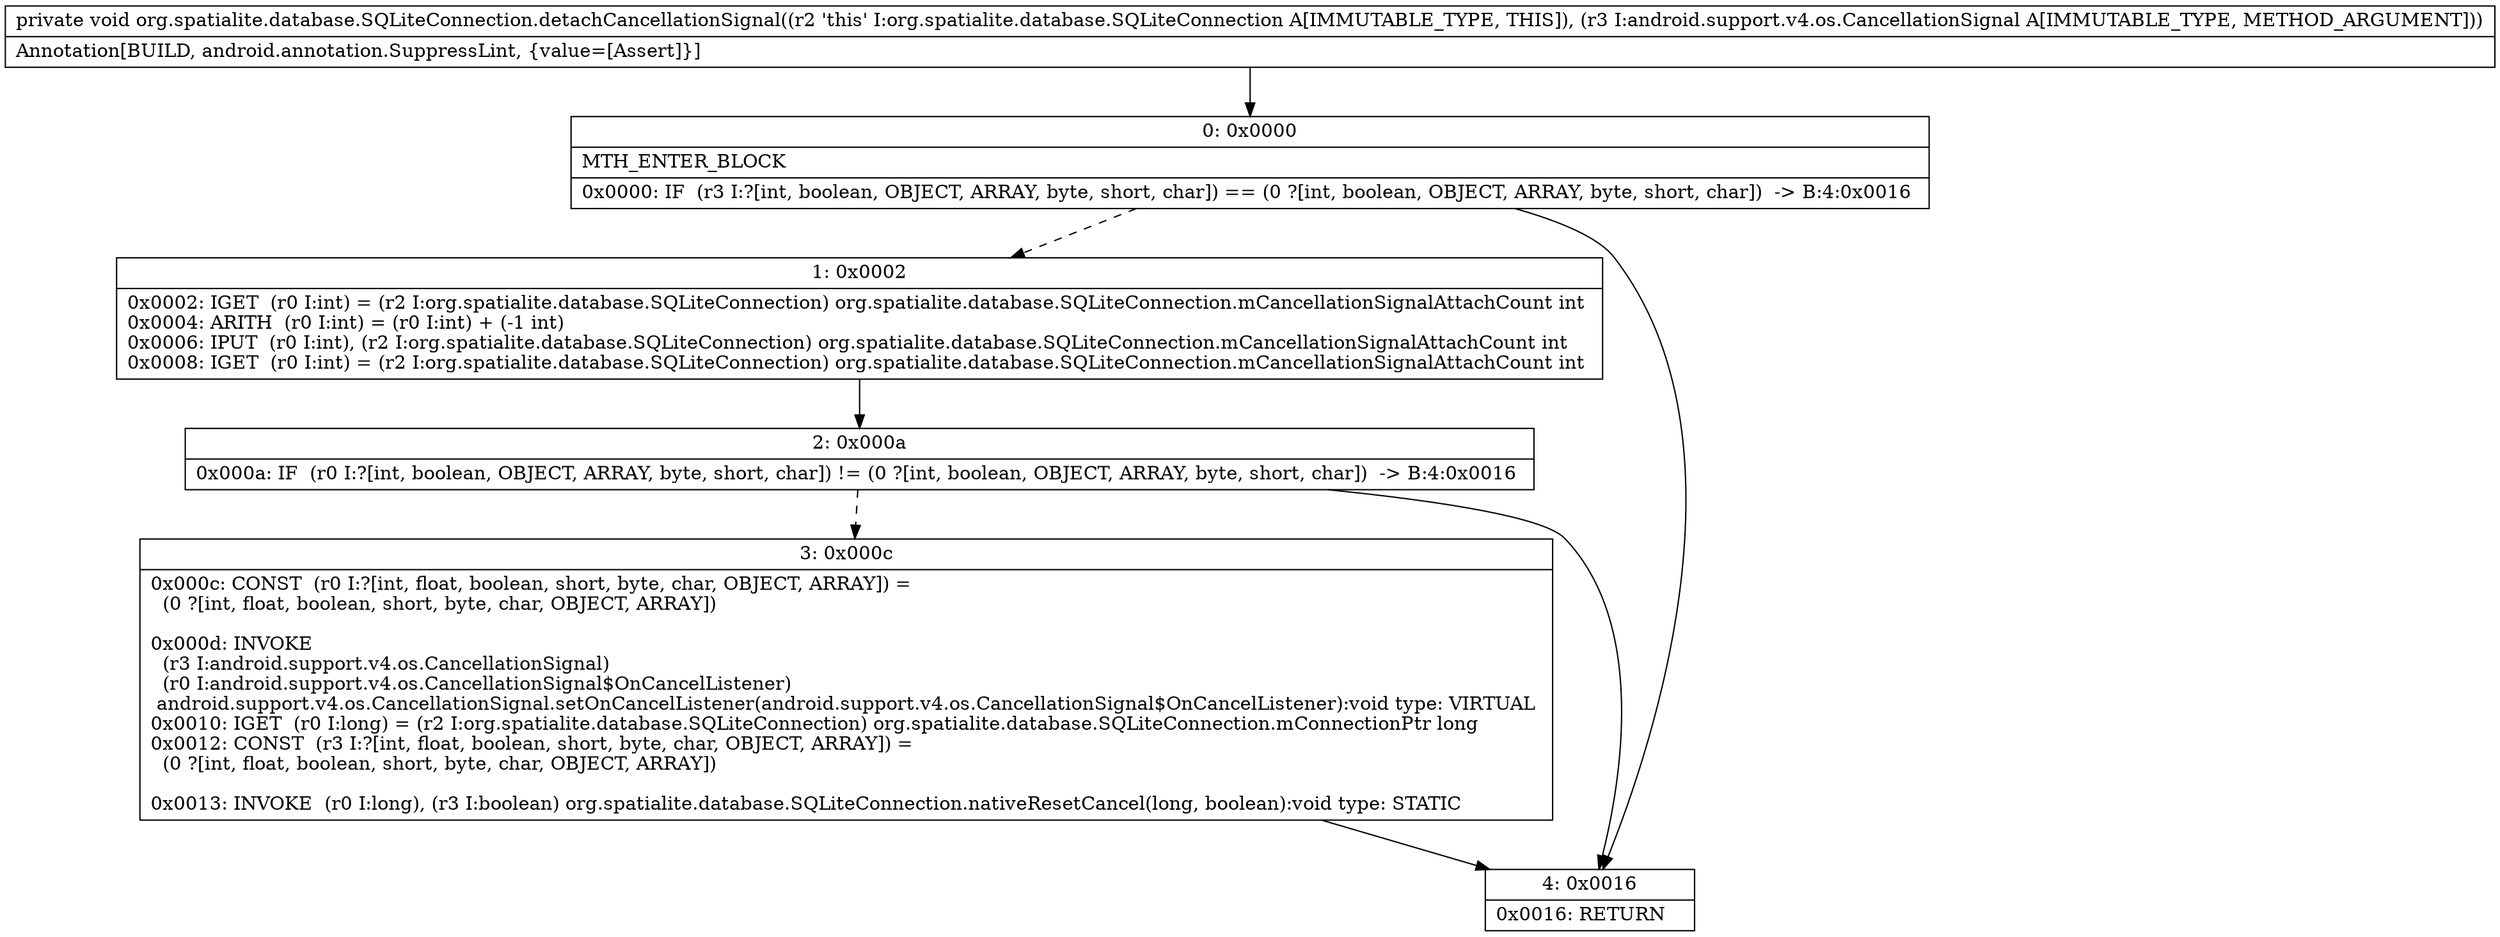 digraph "CFG fororg.spatialite.database.SQLiteConnection.detachCancellationSignal(Landroid\/support\/v4\/os\/CancellationSignal;)V" {
Node_0 [shape=record,label="{0\:\ 0x0000|MTH_ENTER_BLOCK\l|0x0000: IF  (r3 I:?[int, boolean, OBJECT, ARRAY, byte, short, char]) == (0 ?[int, boolean, OBJECT, ARRAY, byte, short, char])  \-\> B:4:0x0016 \l}"];
Node_1 [shape=record,label="{1\:\ 0x0002|0x0002: IGET  (r0 I:int) = (r2 I:org.spatialite.database.SQLiteConnection) org.spatialite.database.SQLiteConnection.mCancellationSignalAttachCount int \l0x0004: ARITH  (r0 I:int) = (r0 I:int) + (\-1 int) \l0x0006: IPUT  (r0 I:int), (r2 I:org.spatialite.database.SQLiteConnection) org.spatialite.database.SQLiteConnection.mCancellationSignalAttachCount int \l0x0008: IGET  (r0 I:int) = (r2 I:org.spatialite.database.SQLiteConnection) org.spatialite.database.SQLiteConnection.mCancellationSignalAttachCount int \l}"];
Node_2 [shape=record,label="{2\:\ 0x000a|0x000a: IF  (r0 I:?[int, boolean, OBJECT, ARRAY, byte, short, char]) != (0 ?[int, boolean, OBJECT, ARRAY, byte, short, char])  \-\> B:4:0x0016 \l}"];
Node_3 [shape=record,label="{3\:\ 0x000c|0x000c: CONST  (r0 I:?[int, float, boolean, short, byte, char, OBJECT, ARRAY]) = \l  (0 ?[int, float, boolean, short, byte, char, OBJECT, ARRAY])\l \l0x000d: INVOKE  \l  (r3 I:android.support.v4.os.CancellationSignal)\l  (r0 I:android.support.v4.os.CancellationSignal$OnCancelListener)\l android.support.v4.os.CancellationSignal.setOnCancelListener(android.support.v4.os.CancellationSignal$OnCancelListener):void type: VIRTUAL \l0x0010: IGET  (r0 I:long) = (r2 I:org.spatialite.database.SQLiteConnection) org.spatialite.database.SQLiteConnection.mConnectionPtr long \l0x0012: CONST  (r3 I:?[int, float, boolean, short, byte, char, OBJECT, ARRAY]) = \l  (0 ?[int, float, boolean, short, byte, char, OBJECT, ARRAY])\l \l0x0013: INVOKE  (r0 I:long), (r3 I:boolean) org.spatialite.database.SQLiteConnection.nativeResetCancel(long, boolean):void type: STATIC \l}"];
Node_4 [shape=record,label="{4\:\ 0x0016|0x0016: RETURN   \l}"];
MethodNode[shape=record,label="{private void org.spatialite.database.SQLiteConnection.detachCancellationSignal((r2 'this' I:org.spatialite.database.SQLiteConnection A[IMMUTABLE_TYPE, THIS]), (r3 I:android.support.v4.os.CancellationSignal A[IMMUTABLE_TYPE, METHOD_ARGUMENT]))  | Annotation[BUILD, android.annotation.SuppressLint, \{value=[Assert]\}]\l}"];
MethodNode -> Node_0;
Node_0 -> Node_1[style=dashed];
Node_0 -> Node_4;
Node_1 -> Node_2;
Node_2 -> Node_3[style=dashed];
Node_2 -> Node_4;
Node_3 -> Node_4;
}

